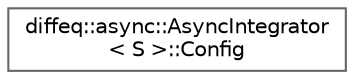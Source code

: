 digraph "Graphical Class Hierarchy"
{
 // LATEX_PDF_SIZE
  bgcolor="transparent";
  edge [fontname=Helvetica,fontsize=10,labelfontname=Helvetica,labelfontsize=10];
  node [fontname=Helvetica,fontsize=10,shape=box,height=0.2,width=0.4];
  rankdir="LR";
  Node0 [id="Node000000",label="diffeq::async::AsyncIntegrator\l\< S \>::Config",height=0.2,width=0.4,color="grey40", fillcolor="white", style="filled",URL="$structdiffeq_1_1async_1_1_async_integrator_1_1_config.html",tooltip="Configuration for async operation."];
}

